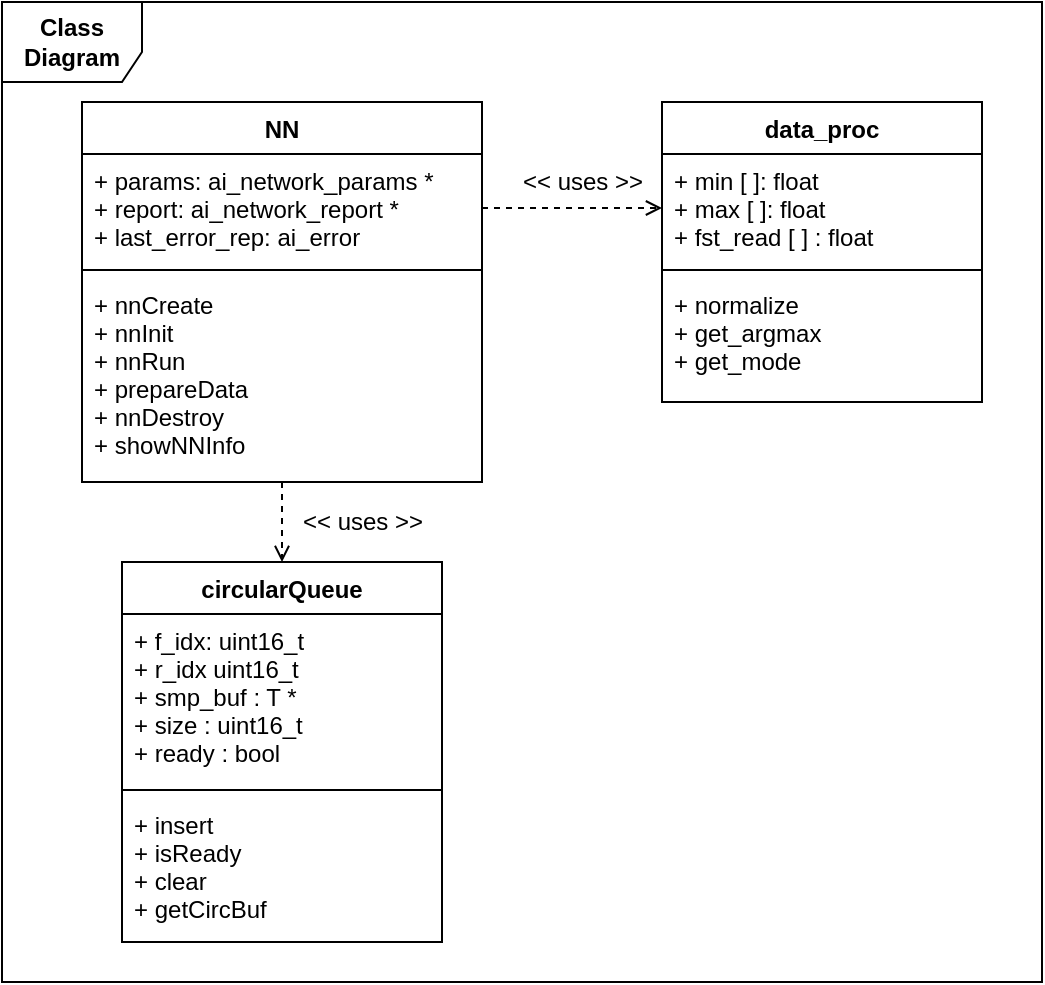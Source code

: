 <mxfile version="12.9.13" type="device"><diagram id="Vvj24AP5geQ-MakHJpJm" name="Page-1"><mxGraphModel dx="1024" dy="592" grid="1" gridSize="10" guides="1" tooltips="1" connect="1" arrows="1" fold="1" page="1" pageScale="1" pageWidth="827" pageHeight="1169" math="0" shadow="0"><root><mxCell id="0"/><mxCell id="1" parent="0"/><mxCell id="VJVvednCzu2jb1U0MARf-17" value="&lt;b&gt;Class Diagram&lt;/b&gt;" style="shape=umlFrame;whiteSpace=wrap;html=1;fontFamily=Helvetica;width=70;height=40;" vertex="1" parent="1"><mxGeometry x="200" y="140" width="520" height="490" as="geometry"/></mxCell><mxCell id="VJVvednCzu2jb1U0MARf-15" style="edgeStyle=orthogonalEdgeStyle;rounded=0;orthogonalLoop=1;jettySize=auto;html=1;dashed=1;endArrow=open;endFill=0;fontFamily=Helvetica;" edge="1" parent="1" source="VJVvednCzu2jb1U0MARf-1" target="VJVvednCzu2jb1U0MARf-5"><mxGeometry relative="1" as="geometry"/></mxCell><mxCell id="VJVvednCzu2jb1U0MARf-1" value="NN" style="swimlane;fontStyle=1;align=center;verticalAlign=top;childLayout=stackLayout;horizontal=1;startSize=26;horizontalStack=0;resizeParent=1;resizeParentMax=0;resizeLast=0;collapsible=1;marginBottom=0;" vertex="1" parent="1"><mxGeometry x="240" y="190" width="200" height="190" as="geometry"/></mxCell><mxCell id="VJVvednCzu2jb1U0MARf-2" value="+ params: ai_network_params *&#10;+ report: ai_network_report *&#10;+ last_error_rep: ai_error" style="text;strokeColor=none;fillColor=none;align=left;verticalAlign=top;spacingLeft=4;spacingRight=4;overflow=hidden;rotatable=0;points=[[0,0.5],[1,0.5]];portConstraint=eastwest;" vertex="1" parent="VJVvednCzu2jb1U0MARf-1"><mxGeometry y="26" width="200" height="54" as="geometry"/></mxCell><mxCell id="VJVvednCzu2jb1U0MARf-3" value="" style="line;strokeWidth=1;fillColor=none;align=left;verticalAlign=middle;spacingTop=-1;spacingLeft=3;spacingRight=3;rotatable=0;labelPosition=right;points=[];portConstraint=eastwest;" vertex="1" parent="VJVvednCzu2jb1U0MARf-1"><mxGeometry y="80" width="200" height="8" as="geometry"/></mxCell><mxCell id="VJVvednCzu2jb1U0MARf-4" value="+ nnCreate&#10;+ nnInit&#10;+ nnRun&#10;+ prepareData&#10;+ nnDestroy&#10;+ showNNInfo" style="text;strokeColor=none;fillColor=none;align=left;verticalAlign=top;spacingLeft=4;spacingRight=4;overflow=hidden;rotatable=0;points=[[0,0.5],[1,0.5]];portConstraint=eastwest;fontFamily=Helvetica;" vertex="1" parent="VJVvednCzu2jb1U0MARf-1"><mxGeometry y="88" width="200" height="102" as="geometry"/></mxCell><mxCell id="VJVvednCzu2jb1U0MARf-13" style="edgeStyle=orthogonalEdgeStyle;rounded=0;orthogonalLoop=1;jettySize=auto;html=1;entryX=0;entryY=0.5;entryDx=0;entryDy=0;fontFamily=Helvetica;dashed=1;endArrow=open;endFill=0;" edge="1" parent="1" source="VJVvednCzu2jb1U0MARf-2" target="VJVvednCzu2jb1U0MARf-10"><mxGeometry relative="1" as="geometry"/></mxCell><mxCell id="VJVvednCzu2jb1U0MARf-14" value="&amp;lt;&amp;lt; uses &amp;gt;&amp;gt;" style="text;html=1;align=center;verticalAlign=middle;resizable=0;points=[];autosize=1;fontFamily=Helvetica;" vertex="1" parent="1"><mxGeometry x="450" y="220" width="80" height="20" as="geometry"/></mxCell><mxCell id="VJVvednCzu2jb1U0MARf-16" value="&amp;lt;&amp;lt; uses &amp;gt;&amp;gt;" style="text;html=1;align=center;verticalAlign=middle;resizable=0;points=[];autosize=1;fontFamily=Helvetica;" vertex="1" parent="1"><mxGeometry x="340" y="390" width="80" height="20" as="geometry"/></mxCell><mxCell id="VJVvednCzu2jb1U0MARf-5" value="circularQueue" style="swimlane;fontStyle=1;align=center;verticalAlign=top;childLayout=stackLayout;horizontal=1;startSize=26;horizontalStack=0;resizeParent=1;resizeParentMax=0;resizeLast=0;collapsible=1;marginBottom=0;fontFamily=Helvetica;" vertex="1" parent="1"><mxGeometry x="260" y="420" width="160" height="190" as="geometry"/></mxCell><mxCell id="VJVvednCzu2jb1U0MARf-6" value="+ f_idx: uint16_t&#10;+ r_idx uint16_t&#10;+ smp_buf : T *&#10;+ size : uint16_t&#10;+ ready : bool" style="text;strokeColor=none;fillColor=none;align=left;verticalAlign=top;spacingLeft=4;spacingRight=4;overflow=hidden;rotatable=0;points=[[0,0.5],[1,0.5]];portConstraint=eastwest;" vertex="1" parent="VJVvednCzu2jb1U0MARf-5"><mxGeometry y="26" width="160" height="84" as="geometry"/></mxCell><mxCell id="VJVvednCzu2jb1U0MARf-7" value="" style="line;strokeWidth=1;fillColor=none;align=left;verticalAlign=middle;spacingTop=-1;spacingLeft=3;spacingRight=3;rotatable=0;labelPosition=right;points=[];portConstraint=eastwest;" vertex="1" parent="VJVvednCzu2jb1U0MARf-5"><mxGeometry y="110" width="160" height="8" as="geometry"/></mxCell><mxCell id="VJVvednCzu2jb1U0MARf-8" value="+ insert&#10;+ isReady&#10;+ clear&#10;+ getCircBuf" style="text;strokeColor=none;fillColor=none;align=left;verticalAlign=top;spacingLeft=4;spacingRight=4;overflow=hidden;rotatable=0;points=[[0,0.5],[1,0.5]];portConstraint=eastwest;" vertex="1" parent="VJVvednCzu2jb1U0MARf-5"><mxGeometry y="118" width="160" height="72" as="geometry"/></mxCell><mxCell id="VJVvednCzu2jb1U0MARf-9" value="data_proc" style="swimlane;fontStyle=1;align=center;verticalAlign=top;childLayout=stackLayout;horizontal=1;startSize=26;horizontalStack=0;resizeParent=1;resizeParentMax=0;resizeLast=0;collapsible=1;marginBottom=0;fontFamily=Helvetica;" vertex="1" parent="1"><mxGeometry x="530" y="190" width="160" height="150" as="geometry"/></mxCell><mxCell id="VJVvednCzu2jb1U0MARf-10" value="+ min [ ]: float&#10;+ max [ ]: float&#10;+ fst_read [ ] : float" style="text;strokeColor=none;fillColor=none;align=left;verticalAlign=top;spacingLeft=4;spacingRight=4;overflow=hidden;rotatable=0;points=[[0,0.5],[1,0.5]];portConstraint=eastwest;" vertex="1" parent="VJVvednCzu2jb1U0MARf-9"><mxGeometry y="26" width="160" height="54" as="geometry"/></mxCell><mxCell id="VJVvednCzu2jb1U0MARf-11" value="" style="line;strokeWidth=1;fillColor=none;align=left;verticalAlign=middle;spacingTop=-1;spacingLeft=3;spacingRight=3;rotatable=0;labelPosition=right;points=[];portConstraint=eastwest;" vertex="1" parent="VJVvednCzu2jb1U0MARf-9"><mxGeometry y="80" width="160" height="8" as="geometry"/></mxCell><mxCell id="VJVvednCzu2jb1U0MARf-12" value="+ normalize&#10;+ get_argmax&#10;+ get_mode" style="text;strokeColor=none;fillColor=none;align=left;verticalAlign=top;spacingLeft=4;spacingRight=4;overflow=hidden;rotatable=0;points=[[0,0.5],[1,0.5]];portConstraint=eastwest;" vertex="1" parent="VJVvednCzu2jb1U0MARf-9"><mxGeometry y="88" width="160" height="62" as="geometry"/></mxCell></root></mxGraphModel></diagram></mxfile>